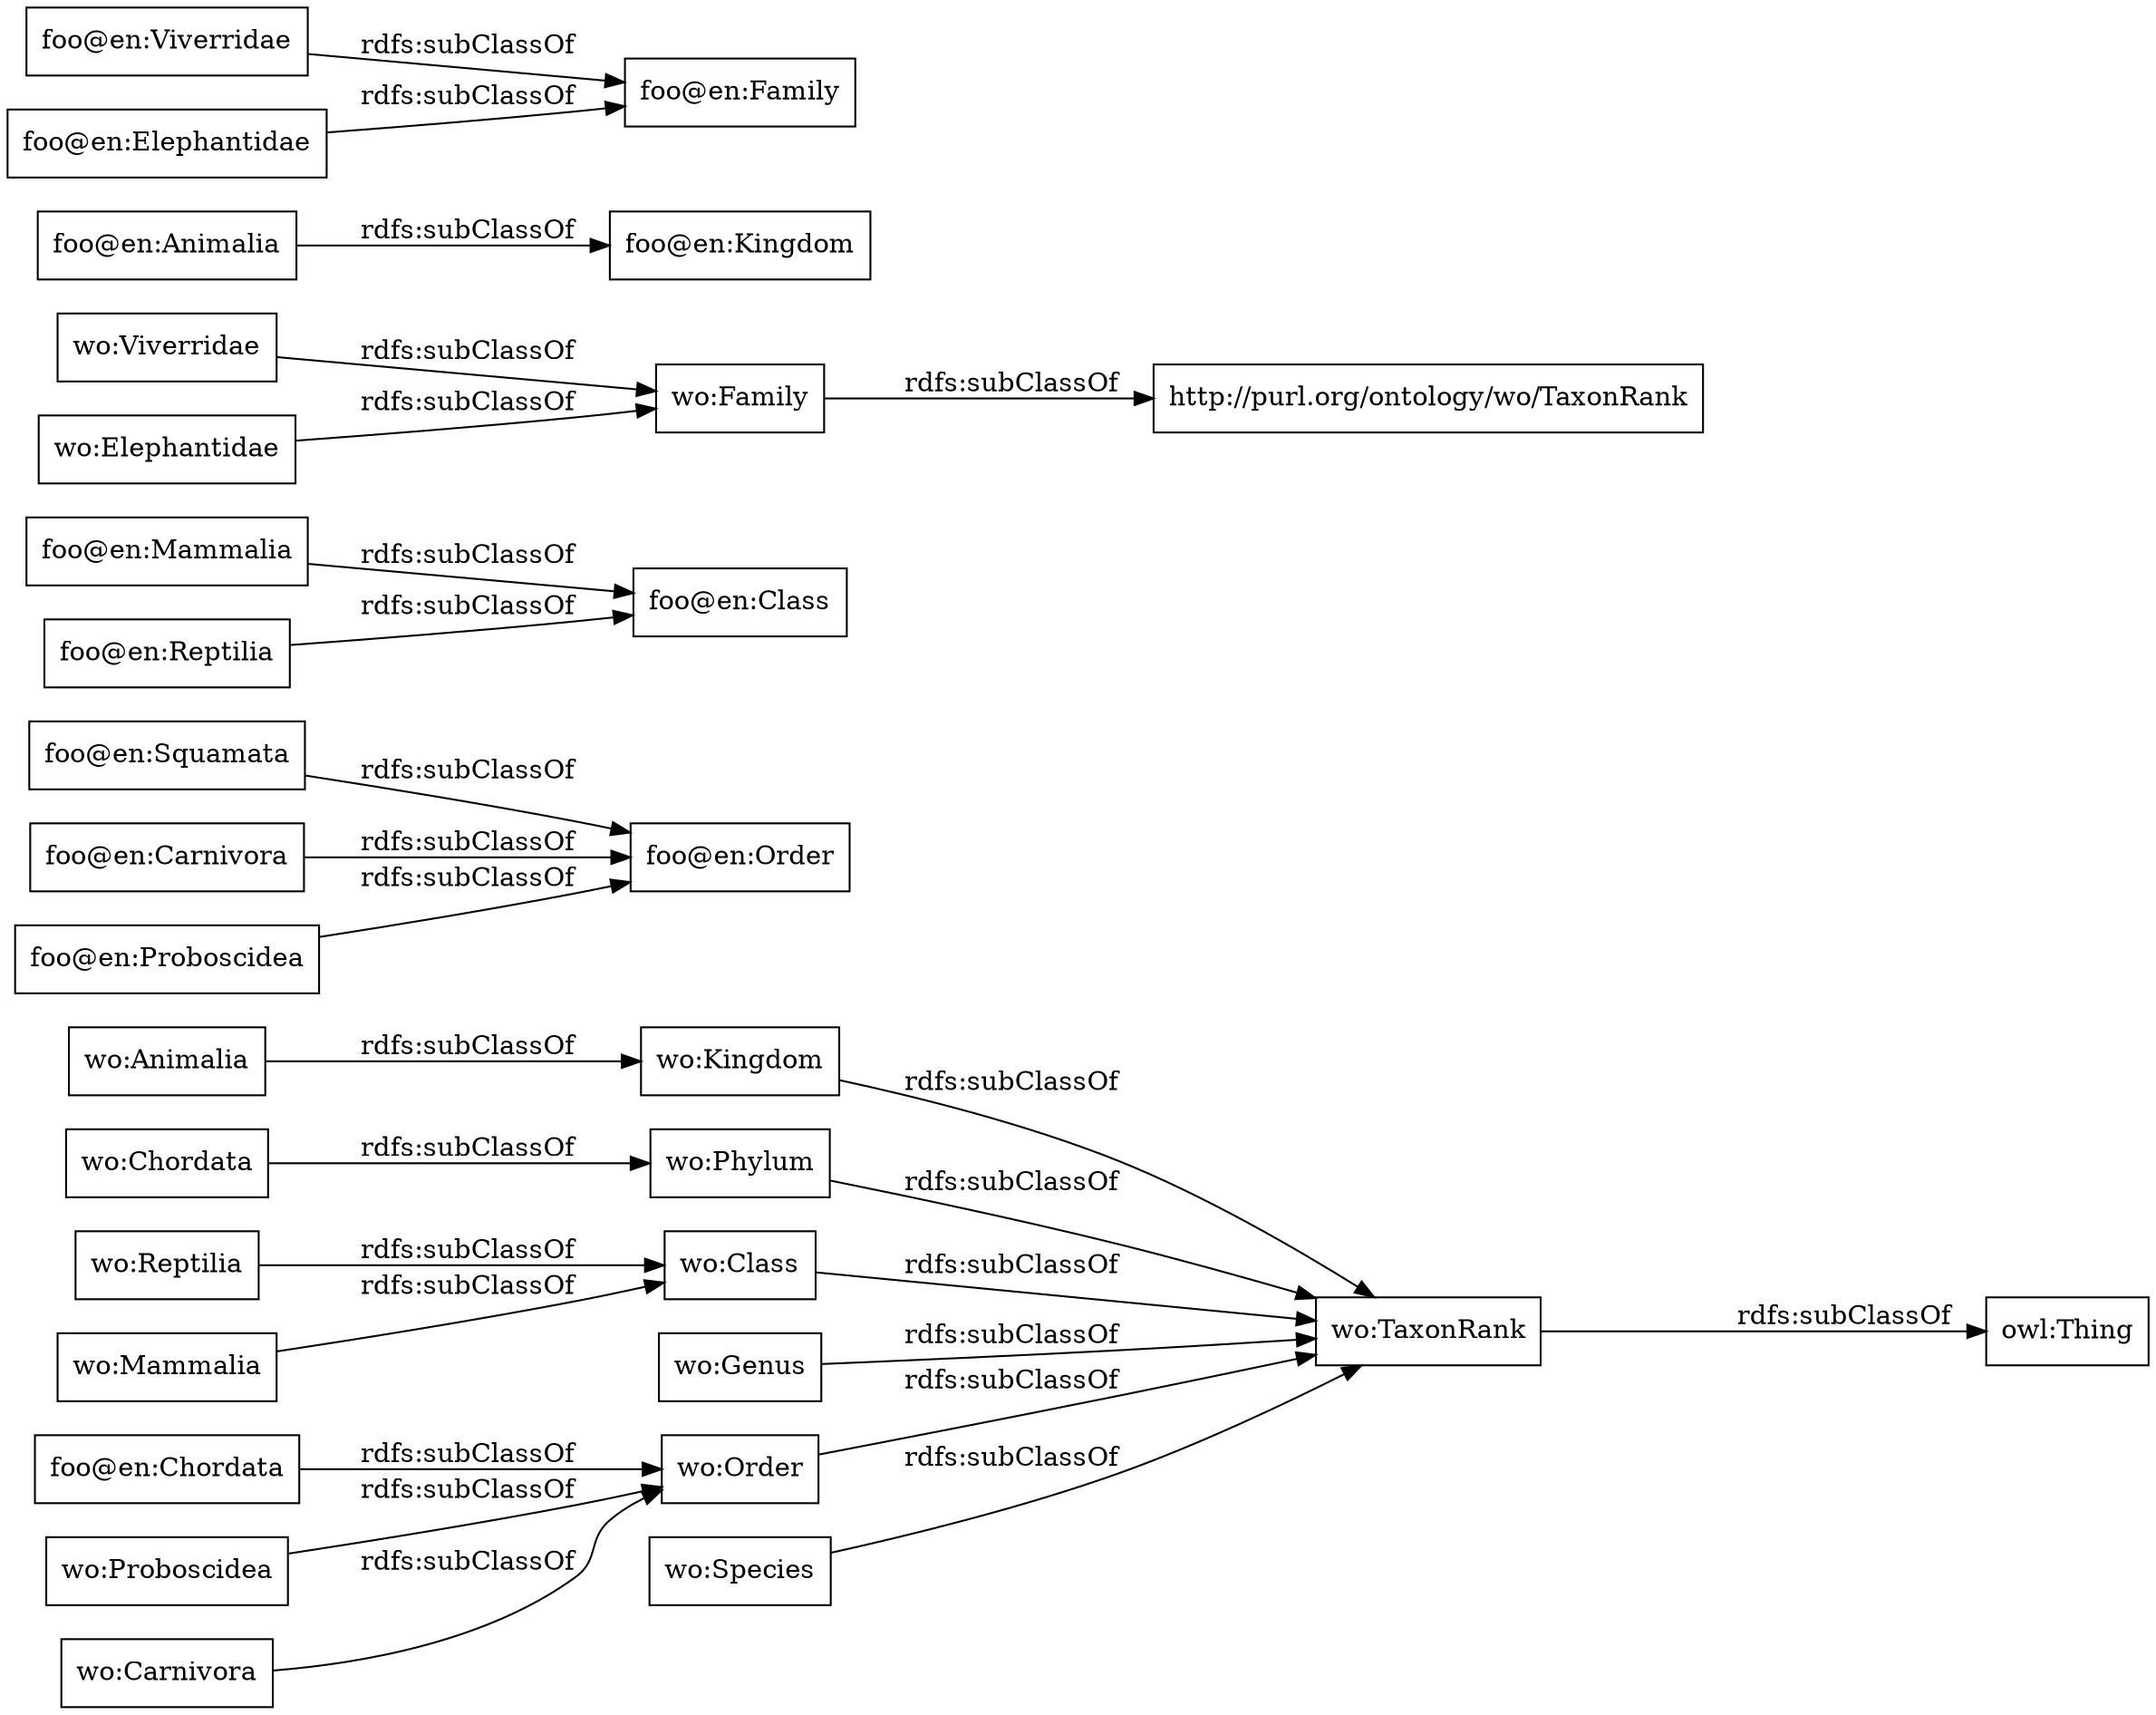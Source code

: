 digraph ar2dtool_diagram { 
rankdir=LR;
size="1000"
node [shape = rectangle, color="black"]; "foo@en:Chordata" "wo:Animalia" "wo:Kingdom" "wo:Proboscidea" "wo:Phylum" "foo@en:Squamata" "foo@en:Mammalia" "wo:Viverridae" "wo:Order" "wo:Mammalia" "wo:Genus" "wo:TaxonRank" "wo:Carnivora" "foo@en:Animalia" "wo:Family" "wo:Class" "foo@en:Order" "wo:Elephantidae" "foo@en:Carnivora" "wo:Chordata" "foo@en:Kingdom" "foo@en:Viverridae" "foo@en:Elephantidae" "foo@en:Reptilia" "wo:Reptilia" "foo@en:Family" "foo@en:Class" "wo:Species" "foo@en:Proboscidea" ; /*classes style*/
	"wo:TaxonRank" -> "owl:Thing" [ label = "rdfs:subClassOf" ];
	"wo:Reptilia" -> "wo:Class" [ label = "rdfs:subClassOf" ];
	"wo:Kingdom" -> "wo:TaxonRank" [ label = "rdfs:subClassOf" ];
	"wo:Species" -> "wo:TaxonRank" [ label = "rdfs:subClassOf" ];
	"wo:Phylum" -> "wo:TaxonRank" [ label = "rdfs:subClassOf" ];
	"foo@en:Chordata" -> "wo:Order" [ label = "rdfs:subClassOf" ];
	"wo:Animalia" -> "wo:Kingdom" [ label = "rdfs:subClassOf" ];
	"wo:Mammalia" -> "wo:Class" [ label = "rdfs:subClassOf" ];
	"foo@en:Squamata" -> "foo@en:Order" [ label = "rdfs:subClassOf" ];
	"wo:Elephantidae" -> "wo:Family" [ label = "rdfs:subClassOf" ];
	"wo:Order" -> "wo:TaxonRank" [ label = "rdfs:subClassOf" ];
	"foo@en:Elephantidae" -> "foo@en:Family" [ label = "rdfs:subClassOf" ];
	"wo:Family" -> "http://purl.org/ontology/wo/TaxonRank" [ label = "rdfs:subClassOf" ];
	"foo@en:Proboscidea" -> "foo@en:Order" [ label = "rdfs:subClassOf" ];
	"wo:Class" -> "wo:TaxonRank" [ label = "rdfs:subClassOf" ];
	"foo@en:Reptilia" -> "foo@en:Class" [ label = "rdfs:subClassOf" ];
	"wo:Genus" -> "wo:TaxonRank" [ label = "rdfs:subClassOf" ];
	"foo@en:Viverridae" -> "foo@en:Family" [ label = "rdfs:subClassOf" ];
	"wo:Proboscidea" -> "wo:Order" [ label = "rdfs:subClassOf" ];
	"foo@en:Animalia" -> "foo@en:Kingdom" [ label = "rdfs:subClassOf" ];
	"wo:Carnivora" -> "wo:Order" [ label = "rdfs:subClassOf" ];
	"foo@en:Carnivora" -> "foo@en:Order" [ label = "rdfs:subClassOf" ];
	"foo@en:Mammalia" -> "foo@en:Class" [ label = "rdfs:subClassOf" ];
	"wo:Chordata" -> "wo:Phylum" [ label = "rdfs:subClassOf" ];
	"wo:Viverridae" -> "wo:Family" [ label = "rdfs:subClassOf" ];

}
